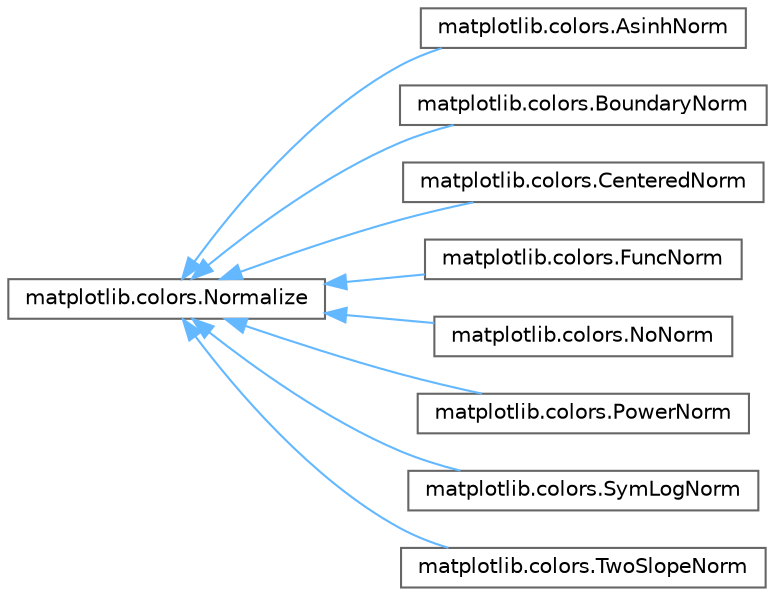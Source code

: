 digraph "Graphical Class Hierarchy"
{
 // LATEX_PDF_SIZE
  bgcolor="transparent";
  edge [fontname=Helvetica,fontsize=10,labelfontname=Helvetica,labelfontsize=10];
  node [fontname=Helvetica,fontsize=10,shape=box,height=0.2,width=0.4];
  rankdir="LR";
  Node0 [id="Node000000",label="matplotlib.colors.Normalize",height=0.2,width=0.4,color="grey40", fillcolor="white", style="filled",URL="$dc/d5c/classmatplotlib_1_1colors_1_1Normalize.html",tooltip=" "];
  Node0 -> Node1 [id="edge3709_Node000000_Node000001",dir="back",color="steelblue1",style="solid",tooltip=" "];
  Node1 [id="Node000001",label="matplotlib.colors.AsinhNorm",height=0.2,width=0.4,color="grey40", fillcolor="white", style="filled",URL="$d9/dac/classmatplotlib_1_1colors_1_1AsinhNorm.html",tooltip=" "];
  Node0 -> Node2 [id="edge3710_Node000000_Node000002",dir="back",color="steelblue1",style="solid",tooltip=" "];
  Node2 [id="Node000002",label="matplotlib.colors.BoundaryNorm",height=0.2,width=0.4,color="grey40", fillcolor="white", style="filled",URL="$d4/de7/classmatplotlib_1_1colors_1_1BoundaryNorm.html",tooltip=" "];
  Node0 -> Node3 [id="edge3711_Node000000_Node000003",dir="back",color="steelblue1",style="solid",tooltip=" "];
  Node3 [id="Node000003",label="matplotlib.colors.CenteredNorm",height=0.2,width=0.4,color="grey40", fillcolor="white", style="filled",URL="$d9/d2c/classmatplotlib_1_1colors_1_1CenteredNorm.html",tooltip=" "];
  Node0 -> Node4 [id="edge3712_Node000000_Node000004",dir="back",color="steelblue1",style="solid",tooltip=" "];
  Node4 [id="Node000004",label="matplotlib.colors.FuncNorm",height=0.2,width=0.4,color="grey40", fillcolor="white", style="filled",URL="$de/da3/classmatplotlib_1_1colors_1_1FuncNorm.html",tooltip=" "];
  Node0 -> Node5 [id="edge3713_Node000000_Node000005",dir="back",color="steelblue1",style="solid",tooltip=" "];
  Node5 [id="Node000005",label="matplotlib.colors.NoNorm",height=0.2,width=0.4,color="grey40", fillcolor="white", style="filled",URL="$da/d78/classmatplotlib_1_1colors_1_1NoNorm.html",tooltip=" "];
  Node0 -> Node6 [id="edge3714_Node000000_Node000006",dir="back",color="steelblue1",style="solid",tooltip=" "];
  Node6 [id="Node000006",label="matplotlib.colors.PowerNorm",height=0.2,width=0.4,color="grey40", fillcolor="white", style="filled",URL="$db/dbd/classmatplotlib_1_1colors_1_1PowerNorm.html",tooltip=" "];
  Node0 -> Node7 [id="edge3715_Node000000_Node000007",dir="back",color="steelblue1",style="solid",tooltip=" "];
  Node7 [id="Node000007",label="matplotlib.colors.SymLogNorm",height=0.2,width=0.4,color="grey40", fillcolor="white", style="filled",URL="$d8/d14/classmatplotlib_1_1colors_1_1SymLogNorm.html",tooltip=" "];
  Node0 -> Node8 [id="edge3716_Node000000_Node000008",dir="back",color="steelblue1",style="solid",tooltip=" "];
  Node8 [id="Node000008",label="matplotlib.colors.TwoSlopeNorm",height=0.2,width=0.4,color="grey40", fillcolor="white", style="filled",URL="$d6/dd8/classmatplotlib_1_1colors_1_1TwoSlopeNorm.html",tooltip=" "];
}
